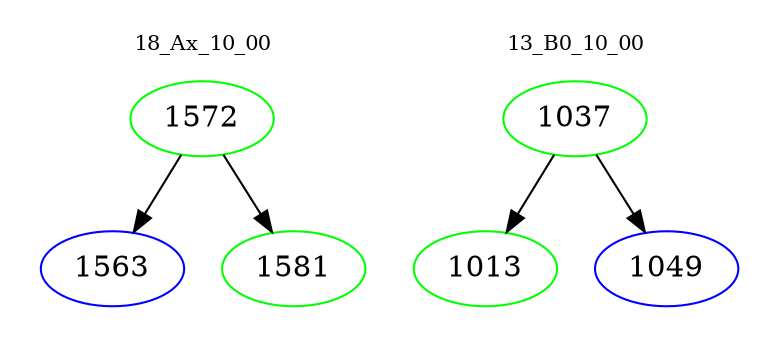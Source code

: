 digraph{
subgraph cluster_0 {
color = white
label = "18_Ax_10_00";
fontsize=10;
T0_1572 [label="1572", color="green"]
T0_1572 -> T0_1563 [color="black"]
T0_1563 [label="1563", color="blue"]
T0_1572 -> T0_1581 [color="black"]
T0_1581 [label="1581", color="green"]
}
subgraph cluster_1 {
color = white
label = "13_B0_10_00";
fontsize=10;
T1_1037 [label="1037", color="green"]
T1_1037 -> T1_1013 [color="black"]
T1_1013 [label="1013", color="green"]
T1_1037 -> T1_1049 [color="black"]
T1_1049 [label="1049", color="blue"]
}
}
